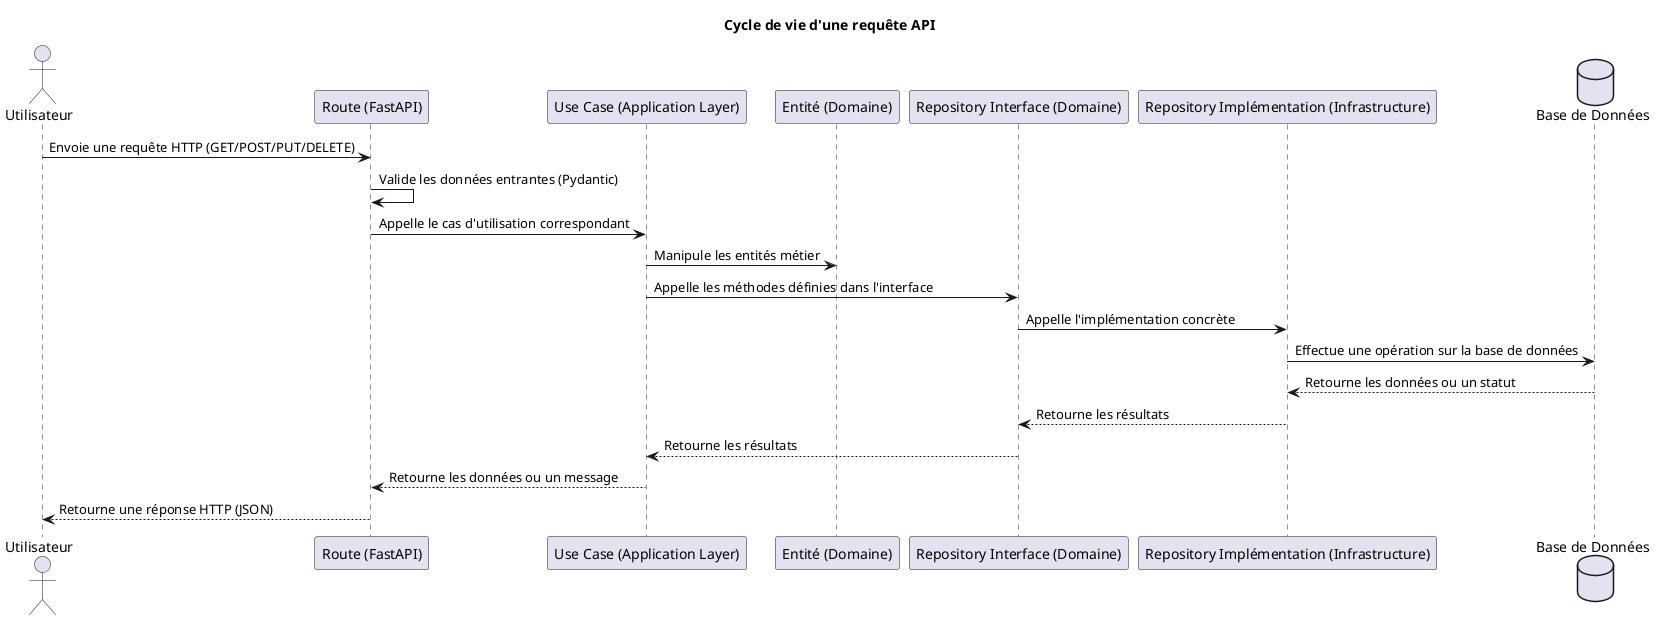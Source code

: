 @startuml LifeCycleAPIRequest
title Cycle de vie d'une requête API

actor Utilisateur as User
participant "Route (FastAPI)" as Route
participant "Use Case (Application Layer)" as UseCase
participant "Entité (Domaine)" as Entity
participant "Repository Interface (Domaine)" as RepoInterface
participant "Repository Implémentation (Infrastructure)" as RepoImpl
database "Base de Données" as DB

User -> Route : Envoie une requête HTTP (GET/POST/PUT/DELETE)
Route -> Route : Valide les données entrantes (Pydantic)
Route -> UseCase : Appelle le cas d'utilisation correspondant
UseCase -> Entity : Manipule les entités métier
UseCase -> RepoInterface : Appelle les méthodes définies dans l'interface
RepoInterface -> RepoImpl : Appelle l'implémentation concrète
RepoImpl -> DB : Effectue une opération sur la base de données
DB --> RepoImpl : Retourne les données ou un statut
RepoImpl --> RepoInterface : Retourne les résultats
RepoInterface --> UseCase : Retourne les résultats
UseCase --> Route : Retourne les données ou un message
Route --> User : Retourne une réponse HTTP (JSON)

@enduml
